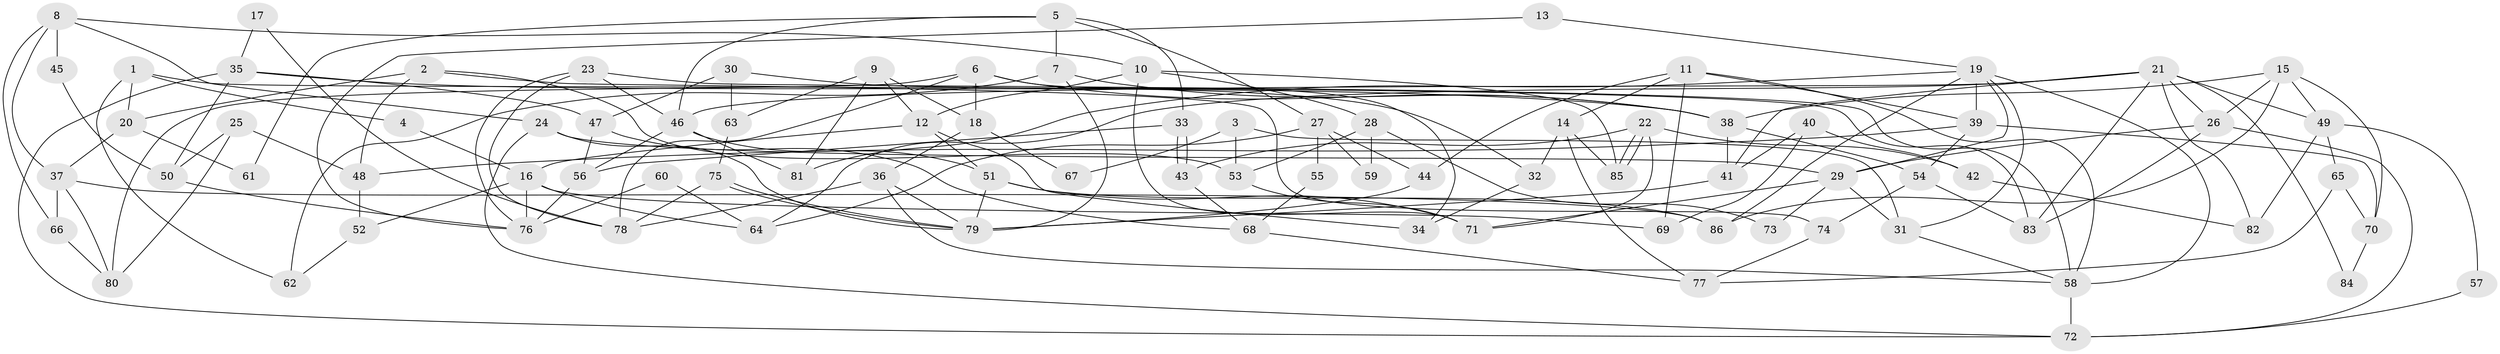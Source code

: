 // Generated by graph-tools (version 1.1) at 2025/11/02/27/25 16:11:24]
// undirected, 86 vertices, 172 edges
graph export_dot {
graph [start="1"]
  node [color=gray90,style=filled];
  1;
  2;
  3;
  4;
  5;
  6;
  7;
  8;
  9;
  10;
  11;
  12;
  13;
  14;
  15;
  16;
  17;
  18;
  19;
  20;
  21;
  22;
  23;
  24;
  25;
  26;
  27;
  28;
  29;
  30;
  31;
  32;
  33;
  34;
  35;
  36;
  37;
  38;
  39;
  40;
  41;
  42;
  43;
  44;
  45;
  46;
  47;
  48;
  49;
  50;
  51;
  52;
  53;
  54;
  55;
  56;
  57;
  58;
  59;
  60;
  61;
  62;
  63;
  64;
  65;
  66;
  67;
  68;
  69;
  70;
  71;
  72;
  73;
  74;
  75;
  76;
  77;
  78;
  79;
  80;
  81;
  82;
  83;
  84;
  85;
  86;
  1 -- 83;
  1 -- 62;
  1 -- 4;
  1 -- 20;
  2 -- 74;
  2 -- 20;
  2 -- 48;
  2 -- 53;
  3 -- 53;
  3 -- 31;
  3 -- 67;
  4 -- 16;
  5 -- 7;
  5 -- 33;
  5 -- 27;
  5 -- 46;
  5 -- 61;
  6 -- 38;
  6 -- 18;
  6 -- 34;
  6 -- 78;
  6 -- 80;
  7 -- 79;
  7 -- 38;
  7 -- 62;
  8 -- 37;
  8 -- 24;
  8 -- 10;
  8 -- 45;
  8 -- 66;
  9 -- 81;
  9 -- 12;
  9 -- 18;
  9 -- 63;
  10 -- 71;
  10 -- 12;
  10 -- 28;
  10 -- 85;
  11 -- 39;
  11 -- 14;
  11 -- 44;
  11 -- 58;
  11 -- 69;
  12 -- 51;
  12 -- 16;
  12 -- 34;
  13 -- 76;
  13 -- 19;
  14 -- 77;
  14 -- 85;
  14 -- 32;
  15 -- 38;
  15 -- 26;
  15 -- 49;
  15 -- 70;
  15 -- 86;
  16 -- 69;
  16 -- 52;
  16 -- 64;
  16 -- 76;
  17 -- 35;
  17 -- 78;
  18 -- 36;
  18 -- 67;
  19 -- 31;
  19 -- 86;
  19 -- 29;
  19 -- 39;
  19 -- 58;
  19 -- 81;
  20 -- 37;
  20 -- 61;
  21 -- 46;
  21 -- 26;
  21 -- 41;
  21 -- 49;
  21 -- 64;
  21 -- 82;
  21 -- 83;
  21 -- 84;
  22 -- 85;
  22 -- 85;
  22 -- 71;
  22 -- 42;
  22 -- 43;
  23 -- 78;
  23 -- 58;
  23 -- 46;
  23 -- 76;
  24 -- 29;
  24 -- 79;
  24 -- 72;
  25 -- 50;
  25 -- 80;
  25 -- 48;
  26 -- 83;
  26 -- 72;
  26 -- 29;
  27 -- 64;
  27 -- 44;
  27 -- 55;
  27 -- 59;
  28 -- 53;
  28 -- 59;
  28 -- 73;
  29 -- 31;
  29 -- 71;
  29 -- 73;
  30 -- 32;
  30 -- 63;
  30 -- 47;
  31 -- 58;
  32 -- 34;
  33 -- 56;
  33 -- 43;
  33 -- 43;
  35 -- 47;
  35 -- 72;
  35 -- 38;
  35 -- 50;
  36 -- 79;
  36 -- 58;
  36 -- 78;
  37 -- 80;
  37 -- 86;
  37 -- 66;
  38 -- 41;
  38 -- 54;
  39 -- 48;
  39 -- 54;
  39 -- 70;
  40 -- 42;
  40 -- 41;
  40 -- 69;
  41 -- 79;
  42 -- 82;
  43 -- 68;
  44 -- 79;
  45 -- 50;
  46 -- 51;
  46 -- 56;
  46 -- 81;
  47 -- 56;
  47 -- 68;
  48 -- 52;
  49 -- 57;
  49 -- 65;
  49 -- 82;
  50 -- 76;
  51 -- 79;
  51 -- 71;
  51 -- 86;
  52 -- 62;
  53 -- 71;
  54 -- 74;
  54 -- 83;
  55 -- 68;
  56 -- 76;
  57 -- 72;
  58 -- 72;
  60 -- 64;
  60 -- 76;
  63 -- 75;
  65 -- 70;
  65 -- 77;
  66 -- 80;
  68 -- 77;
  70 -- 84;
  74 -- 77;
  75 -- 79;
  75 -- 79;
  75 -- 78;
}
